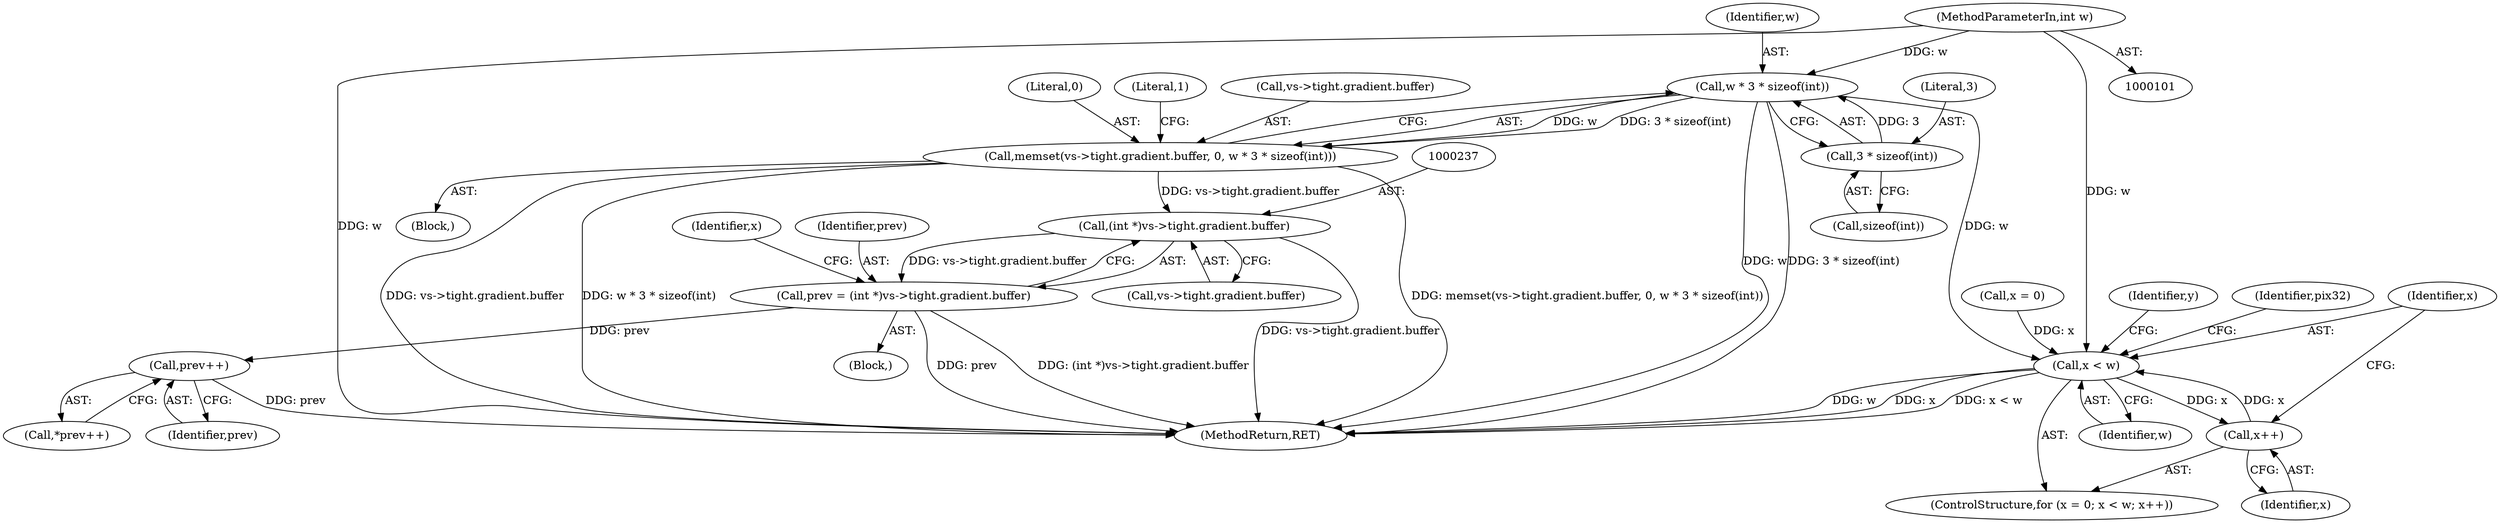 digraph "0_qemu_9f64916da20eea67121d544698676295bbb105a7_7@API" {
"1000133" [label="(Call,w * 3 * sizeof(int))"];
"1000104" [label="(MethodParameterIn,int w)"];
"1000135" [label="(Call,3 * sizeof(int))"];
"1000124" [label="(Call,memset(vs->tight.gradient.buffer, 0, w * 3 * sizeof(int)))"];
"1000236" [label="(Call,(int *)vs->tight.gradient.buffer)"];
"1000234" [label="(Call,prev = (int *)vs->tight.gradient.buffer)"];
"1000305" [label="(Call,prev++)"];
"1000249" [label="(Call,x < w)"];
"1000252" [label="(Call,x++)"];
"1000137" [label="(Call,sizeof(int))"];
"1000234" [label="(Call,prev = (int *)vs->tight.gradient.buffer)"];
"1000124" [label="(Call,memset(vs->tight.gradient.buffer, 0, w * 3 * sizeof(int)))"];
"1000351" [label="(MethodReturn,RET)"];
"1000238" [label="(Call,vs->tight.gradient.buffer)"];
"1000252" [label="(Call,x++)"];
"1000250" [label="(Identifier,x)"];
"1000305" [label="(Call,prev++)"];
"1000253" [label="(Identifier,x)"];
"1000213" [label="(Block,)"];
"1000306" [label="(Identifier,prev)"];
"1000304" [label="(Call,*prev++)"];
"1000212" [label="(Identifier,y)"];
"1000125" [label="(Call,vs->tight.gradient.buffer)"];
"1000245" [label="(ControlStructure,for (x = 0; x < w; x++))"];
"1000136" [label="(Literal,3)"];
"1000249" [label="(Call,x < w)"];
"1000132" [label="(Literal,0)"];
"1000104" [label="(MethodParameterIn,int w)"];
"1000247" [label="(Identifier,x)"];
"1000106" [label="(Block,)"];
"1000133" [label="(Call,w * 3 * sizeof(int))"];
"1000256" [label="(Identifier,pix32)"];
"1000134" [label="(Identifier,w)"];
"1000246" [label="(Call,x = 0)"];
"1000140" [label="(Literal,1)"];
"1000236" [label="(Call,(int *)vs->tight.gradient.buffer)"];
"1000135" [label="(Call,3 * sizeof(int))"];
"1000235" [label="(Identifier,prev)"];
"1000251" [label="(Identifier,w)"];
"1000133" -> "1000124"  [label="AST: "];
"1000133" -> "1000135"  [label="CFG: "];
"1000134" -> "1000133"  [label="AST: "];
"1000135" -> "1000133"  [label="AST: "];
"1000124" -> "1000133"  [label="CFG: "];
"1000133" -> "1000351"  [label="DDG: w"];
"1000133" -> "1000351"  [label="DDG: 3 * sizeof(int)"];
"1000133" -> "1000124"  [label="DDG: w"];
"1000133" -> "1000124"  [label="DDG: 3 * sizeof(int)"];
"1000104" -> "1000133"  [label="DDG: w"];
"1000135" -> "1000133"  [label="DDG: 3"];
"1000133" -> "1000249"  [label="DDG: w"];
"1000104" -> "1000101"  [label="AST: "];
"1000104" -> "1000351"  [label="DDG: w"];
"1000104" -> "1000249"  [label="DDG: w"];
"1000135" -> "1000137"  [label="CFG: "];
"1000136" -> "1000135"  [label="AST: "];
"1000137" -> "1000135"  [label="AST: "];
"1000124" -> "1000106"  [label="AST: "];
"1000125" -> "1000124"  [label="AST: "];
"1000132" -> "1000124"  [label="AST: "];
"1000140" -> "1000124"  [label="CFG: "];
"1000124" -> "1000351"  [label="DDG: vs->tight.gradient.buffer"];
"1000124" -> "1000351"  [label="DDG: w * 3 * sizeof(int)"];
"1000124" -> "1000351"  [label="DDG: memset(vs->tight.gradient.buffer, 0, w * 3 * sizeof(int))"];
"1000124" -> "1000236"  [label="DDG: vs->tight.gradient.buffer"];
"1000236" -> "1000234"  [label="AST: "];
"1000236" -> "1000238"  [label="CFG: "];
"1000237" -> "1000236"  [label="AST: "];
"1000238" -> "1000236"  [label="AST: "];
"1000234" -> "1000236"  [label="CFG: "];
"1000236" -> "1000351"  [label="DDG: vs->tight.gradient.buffer"];
"1000236" -> "1000234"  [label="DDG: vs->tight.gradient.buffer"];
"1000234" -> "1000213"  [label="AST: "];
"1000235" -> "1000234"  [label="AST: "];
"1000247" -> "1000234"  [label="CFG: "];
"1000234" -> "1000351"  [label="DDG: (int *)vs->tight.gradient.buffer"];
"1000234" -> "1000351"  [label="DDG: prev"];
"1000234" -> "1000305"  [label="DDG: prev"];
"1000305" -> "1000304"  [label="AST: "];
"1000305" -> "1000306"  [label="CFG: "];
"1000306" -> "1000305"  [label="AST: "];
"1000304" -> "1000305"  [label="CFG: "];
"1000305" -> "1000351"  [label="DDG: prev"];
"1000249" -> "1000245"  [label="AST: "];
"1000249" -> "1000251"  [label="CFG: "];
"1000250" -> "1000249"  [label="AST: "];
"1000251" -> "1000249"  [label="AST: "];
"1000256" -> "1000249"  [label="CFG: "];
"1000212" -> "1000249"  [label="CFG: "];
"1000249" -> "1000351"  [label="DDG: w"];
"1000249" -> "1000351"  [label="DDG: x"];
"1000249" -> "1000351"  [label="DDG: x < w"];
"1000252" -> "1000249"  [label="DDG: x"];
"1000246" -> "1000249"  [label="DDG: x"];
"1000249" -> "1000252"  [label="DDG: x"];
"1000252" -> "1000245"  [label="AST: "];
"1000252" -> "1000253"  [label="CFG: "];
"1000253" -> "1000252"  [label="AST: "];
"1000250" -> "1000252"  [label="CFG: "];
}
